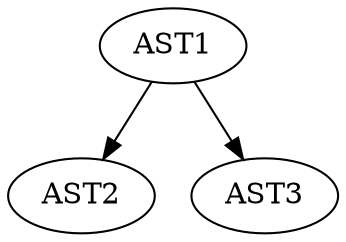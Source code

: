digraph AST
{
  ast0 [label="AST1"];
  ast0 -> ast1;
  ast1 [label="AST2"];
  ast0 -> ast2;
  ast2 [label="AST3"];
}